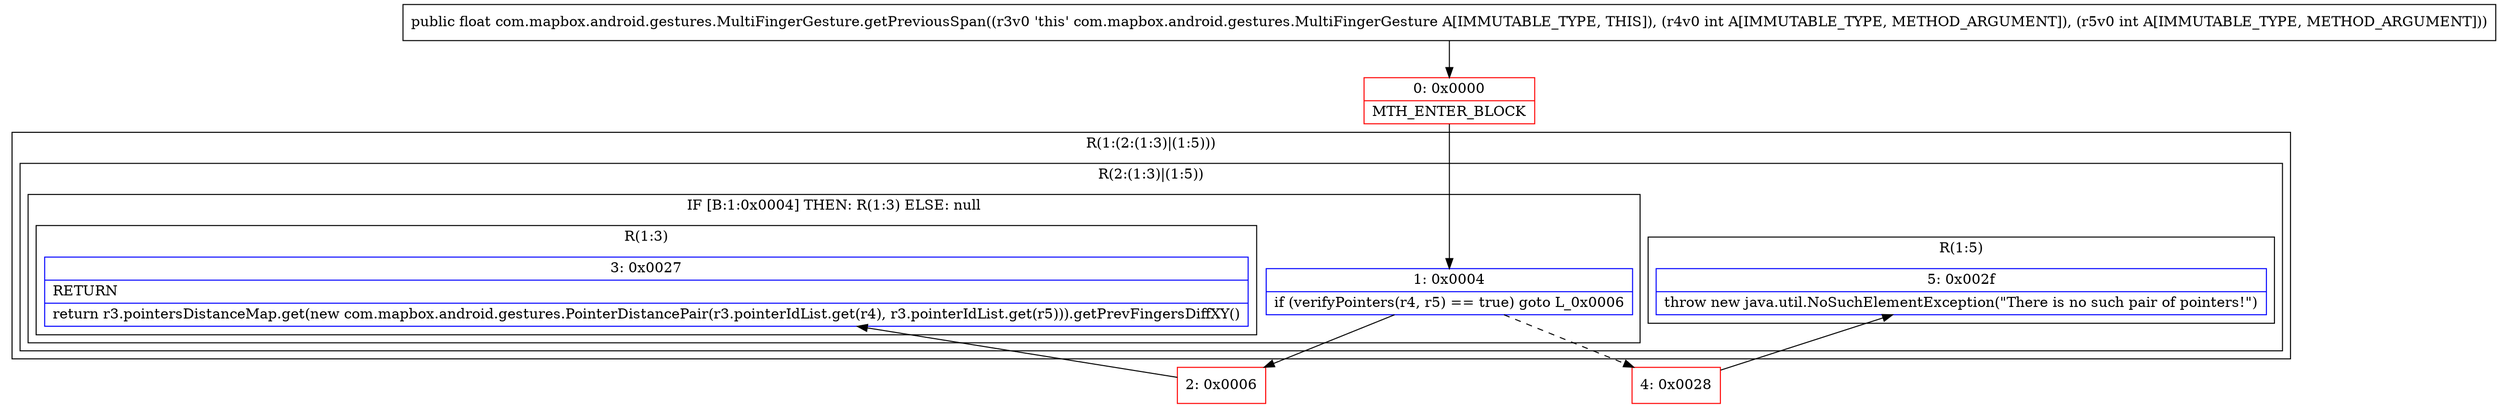 digraph "CFG forcom.mapbox.android.gestures.MultiFingerGesture.getPreviousSpan(II)F" {
subgraph cluster_Region_1152254768 {
label = "R(1:(2:(1:3)|(1:5)))";
node [shape=record,color=blue];
subgraph cluster_Region_1155952899 {
label = "R(2:(1:3)|(1:5))";
node [shape=record,color=blue];
subgraph cluster_IfRegion_44264134 {
label = "IF [B:1:0x0004] THEN: R(1:3) ELSE: null";
node [shape=record,color=blue];
Node_1 [shape=record,label="{1\:\ 0x0004|if (verifyPointers(r4, r5) == true) goto L_0x0006\l}"];
subgraph cluster_Region_262833929 {
label = "R(1:3)";
node [shape=record,color=blue];
Node_3 [shape=record,label="{3\:\ 0x0027|RETURN\l|return r3.pointersDistanceMap.get(new com.mapbox.android.gestures.PointerDistancePair(r3.pointerIdList.get(r4), r3.pointerIdList.get(r5))).getPrevFingersDiffXY()\l}"];
}
}
subgraph cluster_Region_992588367 {
label = "R(1:5)";
node [shape=record,color=blue];
Node_5 [shape=record,label="{5\:\ 0x002f|throw new java.util.NoSuchElementException(\"There is no such pair of pointers!\")\l}"];
}
}
}
Node_0 [shape=record,color=red,label="{0\:\ 0x0000|MTH_ENTER_BLOCK\l}"];
Node_2 [shape=record,color=red,label="{2\:\ 0x0006}"];
Node_4 [shape=record,color=red,label="{4\:\ 0x0028}"];
MethodNode[shape=record,label="{public float com.mapbox.android.gestures.MultiFingerGesture.getPreviousSpan((r3v0 'this' com.mapbox.android.gestures.MultiFingerGesture A[IMMUTABLE_TYPE, THIS]), (r4v0 int A[IMMUTABLE_TYPE, METHOD_ARGUMENT]), (r5v0 int A[IMMUTABLE_TYPE, METHOD_ARGUMENT])) }"];
MethodNode -> Node_0;
Node_1 -> Node_2;
Node_1 -> Node_4[style=dashed];
Node_0 -> Node_1;
Node_2 -> Node_3;
Node_4 -> Node_5;
}

